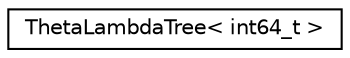 digraph "Graphical Class Hierarchy"
{
 // LATEX_PDF_SIZE
  edge [fontname="Helvetica",fontsize="10",labelfontname="Helvetica",labelfontsize="10"];
  node [fontname="Helvetica",fontsize="10",shape=record];
  rankdir="LR";
  Node0 [label="ThetaLambdaTree\< int64_t \>",height=0.2,width=0.4,color="black", fillcolor="white", style="filled",URL="$classoperations__research_1_1sat_1_1_theta_lambda_tree.html",tooltip=" "];
}
